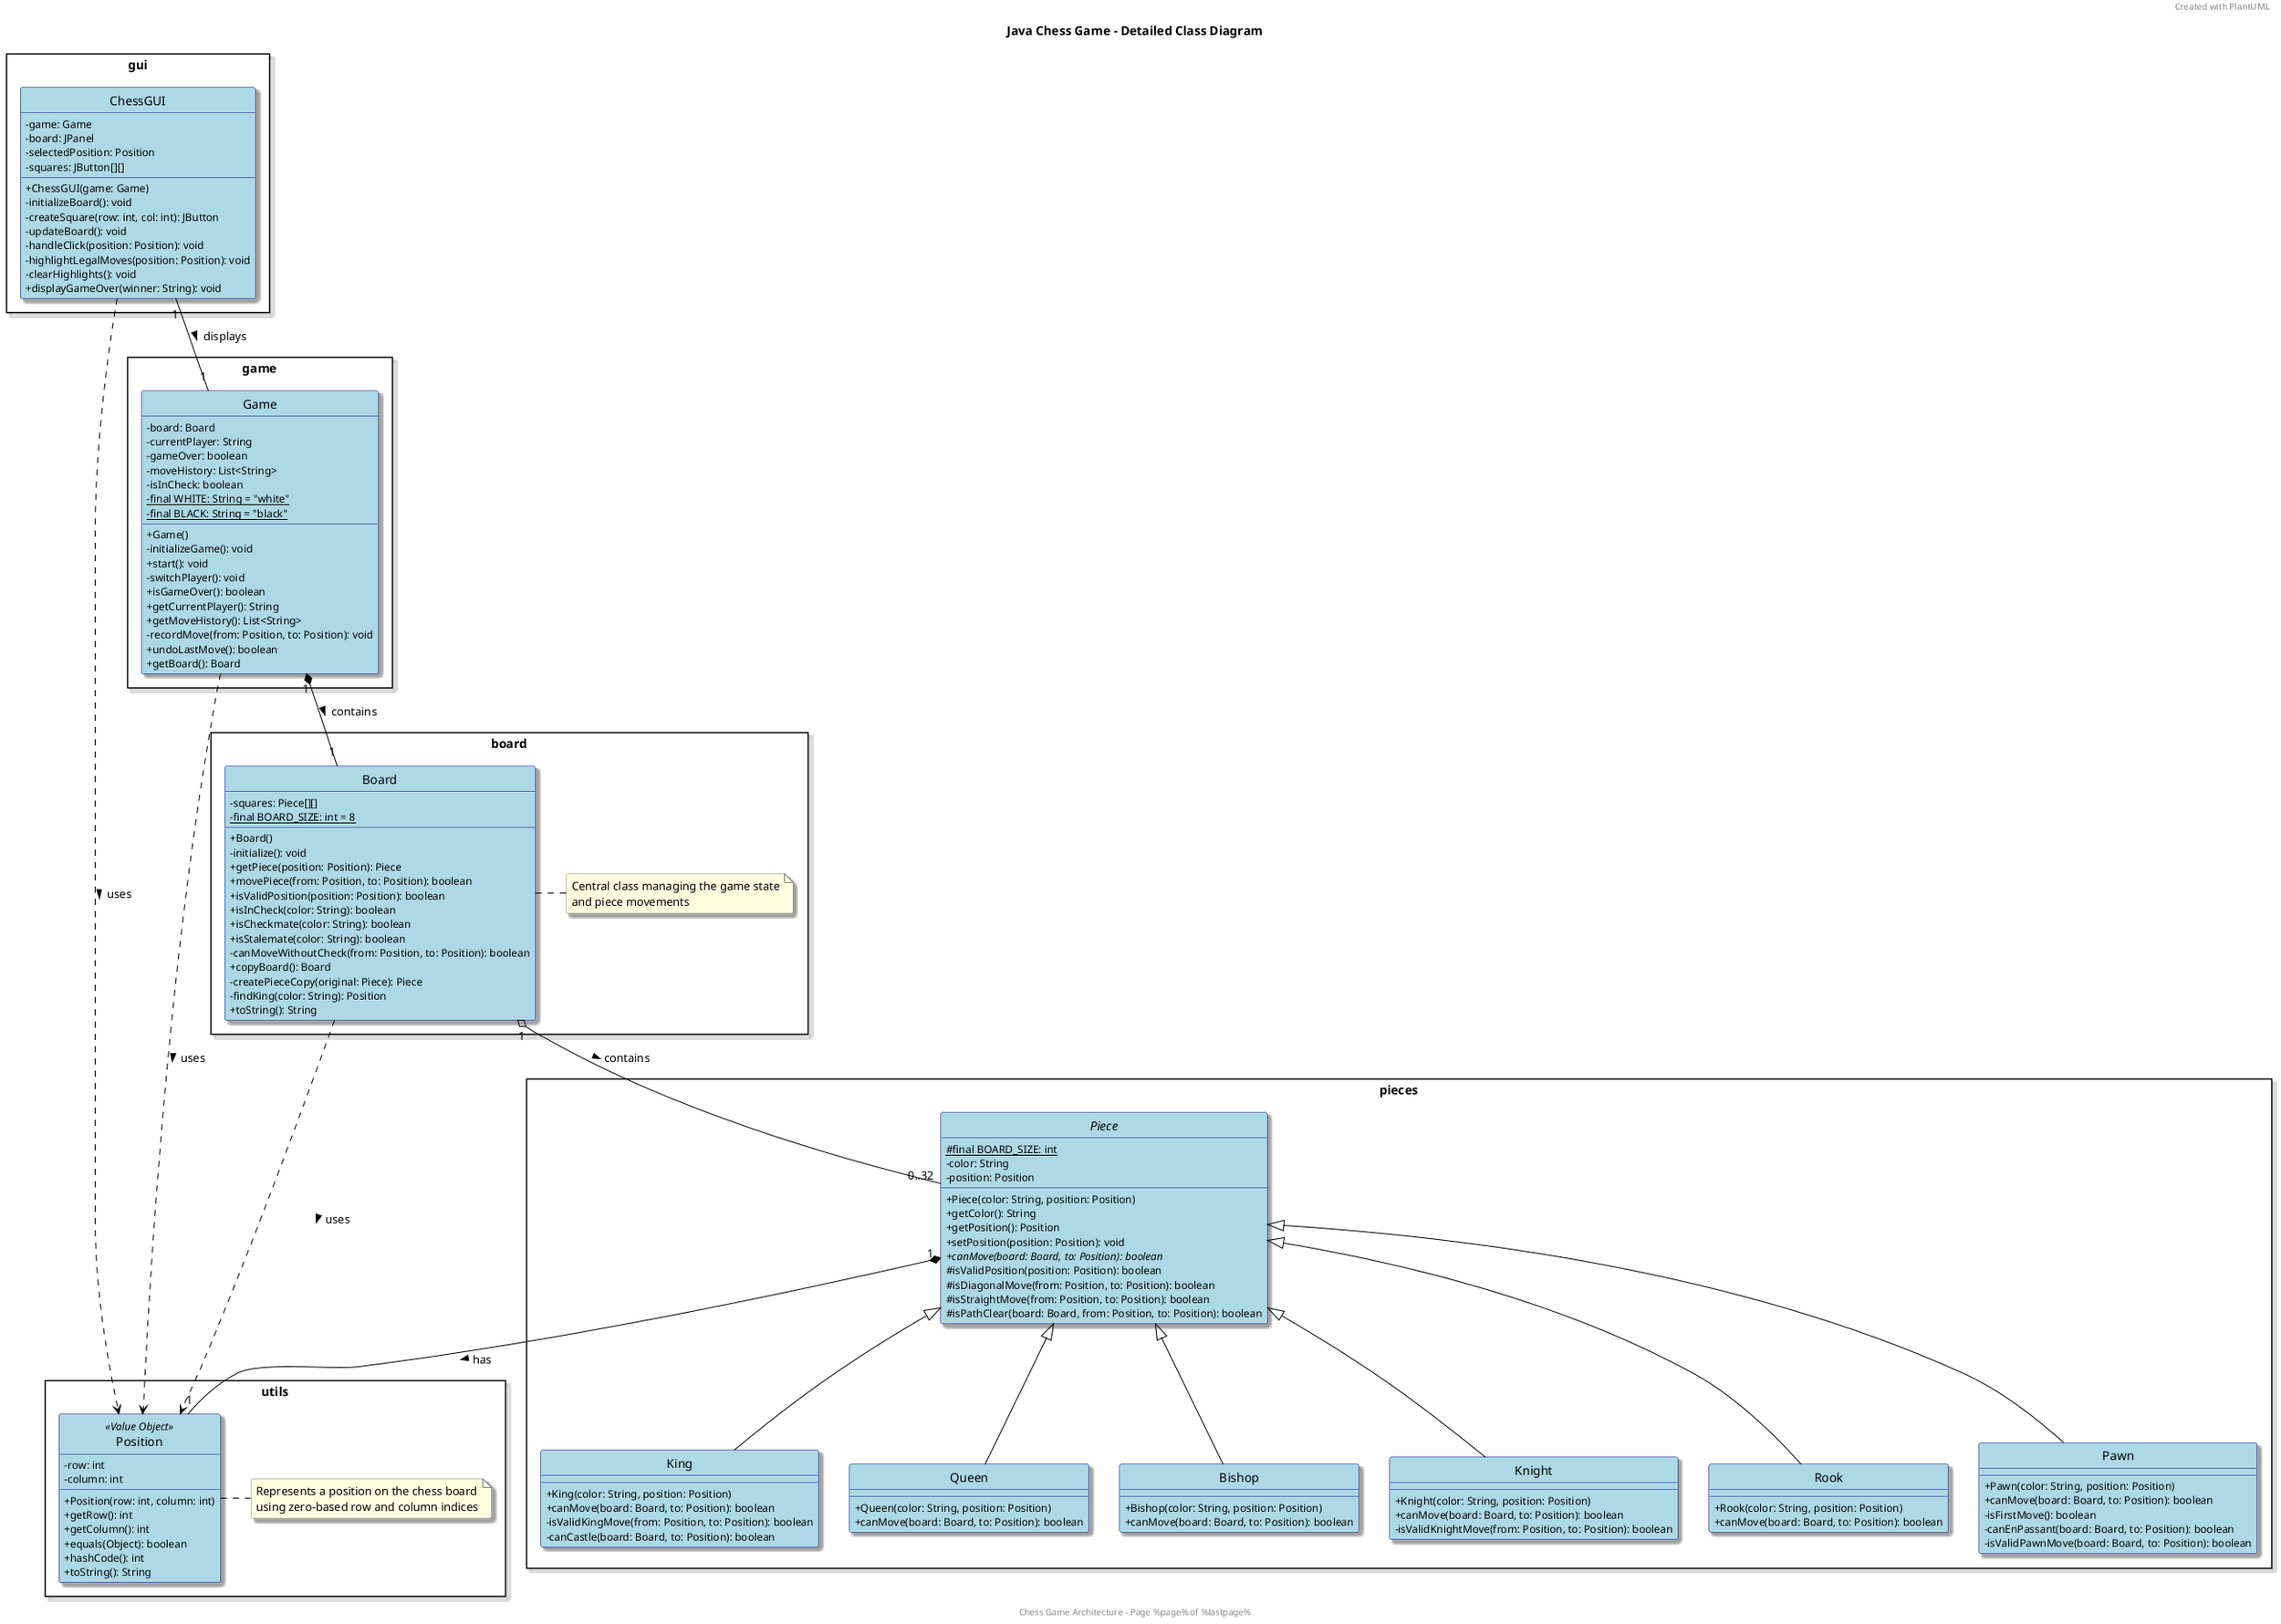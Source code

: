 @startuml Chess_Game_Class_Diagram

' Style configurations
skinparam style strictuml
skinparam classAttributeIconSize 0
skinparam backgroundColor white
skinparam roundcorner 5
skinparam packageStyle rectangle
skinparam shadowing true

skinparam class {
    BackgroundColor lightblue
    ArrowColor black
    BorderColor navy
    AttributeFontColor black
    AttributeFontSize 12
    FontSize 14
}

skinparam note {
    BackgroundColor lightyellow
    BorderColor gray
}

' Title and header
title Java Chess Game - Detailed Class Diagram
header Created with PlantUML
footer Chess Game Architecture - Page %page% of %lastpage%

' Package utils
package "utils" {
    class Position <<(V,orchid) Value Object>> {
        - row: int
        - column: int
        + Position(row: int, column: int)
        + getRow(): int
        + getColumn(): int
        + equals(Object): boolean
        + hashCode(): int
        + toString(): String
    }
    note right of Position
        Represents a position on the chess board
        using zero-based row and column indices
    end note
}

' Package pieces
package "pieces" {
    abstract class Piece {
        # {static} final BOARD_SIZE: int
        - color: String
        - position: Position
        + Piece(color: String, position: Position)
        + getColor(): String
        + getPosition(): Position
        + setPosition(position: Position): void
        + {abstract} canMove(board: Board, to: Position): boolean
        # isValidPosition(position: Position): boolean
        # isDiagonalMove(from: Position, to: Position): boolean
        # isStraightMove(from: Position, to: Position): boolean
        # isPathClear(board: Board, from: Position, to: Position): boolean
    }

    class King {
        + King(color: String, position: Position)
        + canMove(board: Board, to: Position): boolean
        - isValidKingMove(from: Position, to: Position): boolean
        - canCastle(board: Board, to: Position): boolean
    }

    class Queen {
        + Queen(color: String, position: Position)
        + canMove(board: Board, to: Position): boolean
    }

    class Bishop {
        + Bishop(color: String, position: Position)
        + canMove(board: Board, to: Position): boolean
    }

    class Knight {
        + Knight(color: String, position: Position)
        + canMove(board: Board, to: Position): boolean
        - isValidKnightMove(from: Position, to: Position): boolean
    }

    class Rook {
        + Rook(color: String, position: Position)
        + canMove(board: Board, to: Position): boolean
    }

    class Pawn {
        + Pawn(color: String, position: Position)
        + canMove(board: Board, to: Position): boolean
        - isFirstMove(): boolean
        - canEnPassant(board: Board, to: Position): boolean
        - isValidPawnMove(board: Board, to: Position): boolean
    }
}

' Package board
package "board" {
    class Board {
        - squares: Piece[][]
        - {static} final BOARD_SIZE: int = 8
        + Board()
        - initialize(): void
        + getPiece(position: Position): Piece
        + movePiece(from: Position, to: Position): boolean
        + isValidPosition(position: Position): boolean
        + isInCheck(color: String): boolean
        + isCheckmate(color: String): boolean
        + isStalemate(color: String): boolean
        - canMoveWithoutCheck(from: Position, to: Position): boolean
        + copyBoard(): Board
        - createPieceCopy(original: Piece): Piece
        - findKing(color: String): Position
        + toString(): String
    }
    note right of Board
        Central class managing the game state
        and piece movements
    end note
}

' Package game
package "game" {
    class Game {
        - board: Board
        - currentPlayer: String
        - gameOver: boolean
        - moveHistory: List<String>
        - isInCheck: boolean
        - {static} final WHITE: String = "white"
        - {static} final BLACK: String = "black"
        + Game()
        - initializeGame(): void
        + start(): void
        - switchPlayer(): void
        + isGameOver(): boolean
        + getCurrentPlayer(): String
        + getMoveHistory(): List<String>
        - recordMove(from: Position, to: Position): void
        + undoLastMove(): boolean
        + getBoard(): Board
    }
}

' Package gui
package "gui" {
    class ChessGUI {
        - game: Game
        - board: JPanel
        - selectedPosition: Position
        - squares: JButton[][]
        + ChessGUI(game: Game)
        - initializeBoard(): void
        - createSquare(row: int, col: int): JButton
        - updateBoard(): void
        - handleClick(position: Position): void
        - highlightLegalMoves(position: Position): void
        - clearHighlights(): void
        + displayGameOver(winner: String): void
    }
}

' Relationships with detailed multiplicities and labels
Piece <|-- King
Piece <|-- Queen
Piece <|-- Bishop
Piece <|-- Knight
Piece <|-- Rook
Piece <|-- Pawn

Game "1" *-- "1" Board : contains >
Board "1" o-- "0..32" Piece : contains >
Piece "1" *-- "1" Position : has >
ChessGUI "1" -- "1" Game : displays >

' Dependencies
ChessGUI ..> Position : uses >
Board ..> Position : uses >
Game ..> Position : uses >

@enduml

